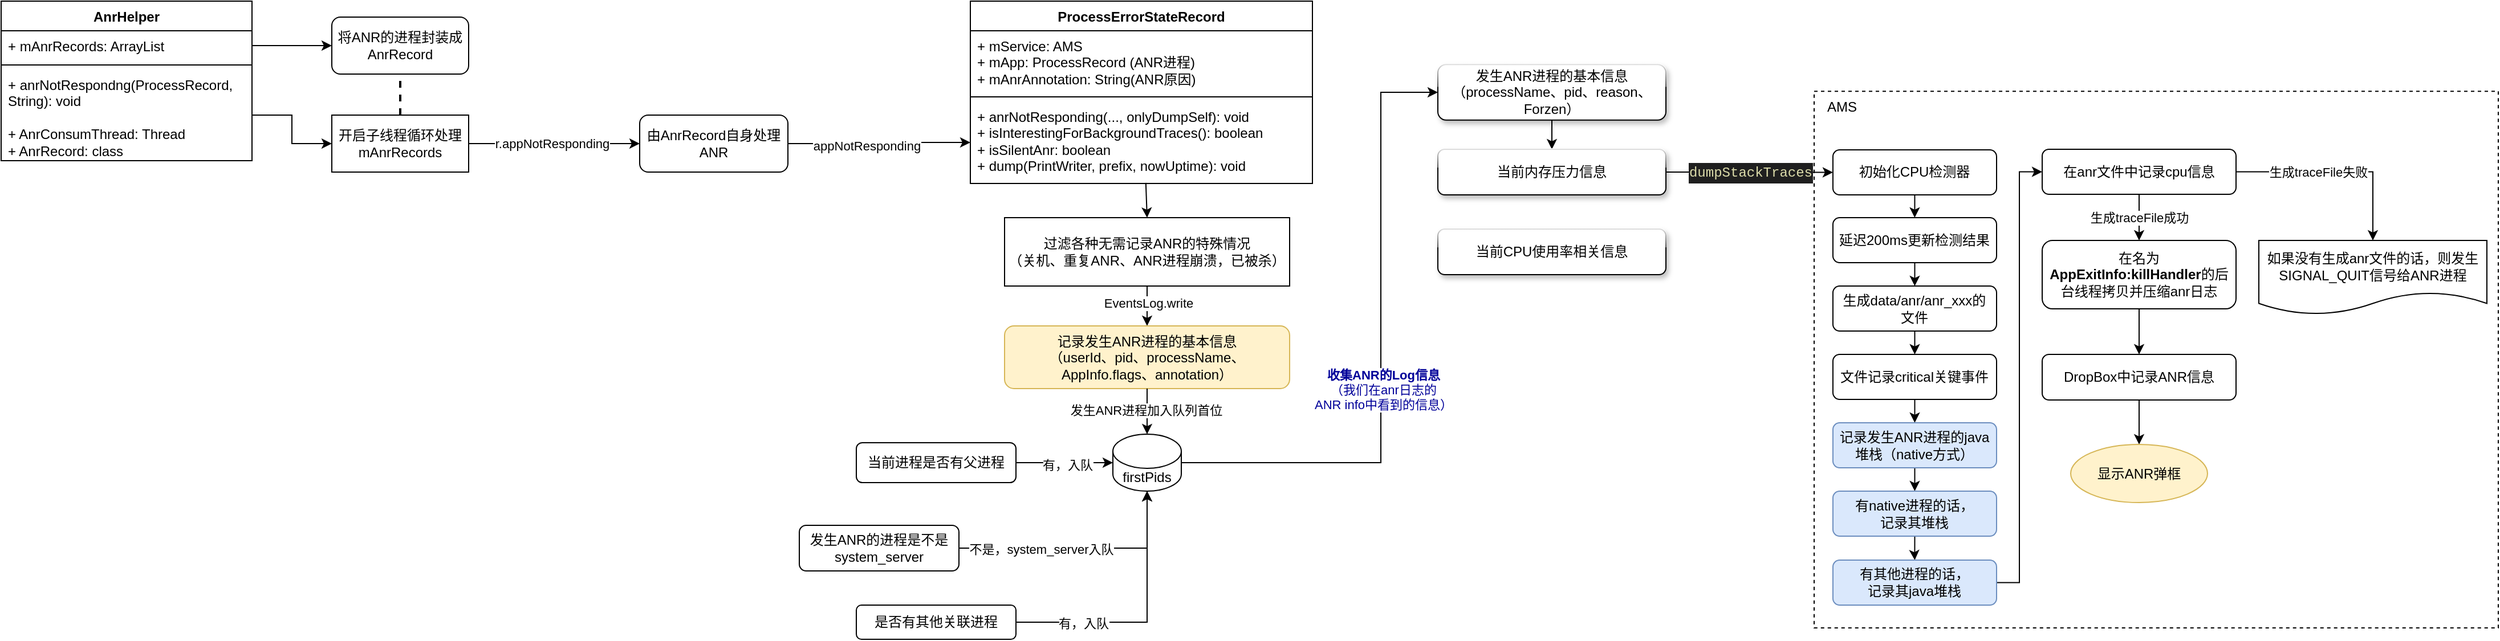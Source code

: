 <mxfile version="26.0.2">
  <diagram name="第 1 页" id="IUch3kbttEaooQWE55ov">
    <mxGraphModel dx="2261" dy="761" grid="1" gridSize="10" guides="1" tooltips="1" connect="1" arrows="1" fold="1" page="1" pageScale="1" pageWidth="827" pageHeight="1169" math="0" shadow="0">
      <root>
        <mxCell id="0" />
        <mxCell id="1" parent="0" />
        <mxCell id="9Ol01QthjV8QTU_3nUss-1" value="" style="rounded=0;whiteSpace=wrap;html=1;dashed=1;" vertex="1" parent="1">
          <mxGeometry x="1460" y="379.13" width="600" height="470.87" as="geometry" />
        </mxCell>
        <mxCell id="9Ol01QthjV8QTU_3nUss-2" value="AnrHelper" style="swimlane;fontStyle=1;align=center;verticalAlign=top;childLayout=stackLayout;horizontal=1;startSize=26;horizontalStack=0;resizeParent=1;resizeParentMax=0;resizeLast=0;collapsible=1;marginBottom=0;whiteSpace=wrap;html=1;" vertex="1" parent="1">
          <mxGeometry x="-130" y="300" width="220" height="140" as="geometry" />
        </mxCell>
        <mxCell id="9Ol01QthjV8QTU_3nUss-3" value="+ mAnrRecords: ArrayList" style="text;strokeColor=none;fillColor=none;align=left;verticalAlign=top;spacingLeft=4;spacingRight=4;overflow=hidden;rotatable=0;points=[[0,0.5],[1,0.5]];portConstraint=eastwest;whiteSpace=wrap;html=1;" vertex="1" parent="9Ol01QthjV8QTU_3nUss-2">
          <mxGeometry y="26" width="220" height="26" as="geometry" />
        </mxCell>
        <mxCell id="9Ol01QthjV8QTU_3nUss-4" value="" style="line;strokeWidth=1;fillColor=none;align=left;verticalAlign=middle;spacingTop=-1;spacingLeft=3;spacingRight=3;rotatable=0;labelPosition=right;points=[];portConstraint=eastwest;strokeColor=inherit;" vertex="1" parent="9Ol01QthjV8QTU_3nUss-2">
          <mxGeometry y="52" width="220" height="8" as="geometry" />
        </mxCell>
        <mxCell id="9Ol01QthjV8QTU_3nUss-5" value="+ anrNotRespondng(ProcessRecord, String): void&lt;div&gt;&lt;br&gt;&lt;/div&gt;&lt;div&gt;+ AnrConsumThread: Thread&lt;/div&gt;&lt;div&gt;+ AnrRecord: class&lt;/div&gt;" style="text;strokeColor=none;fillColor=none;align=left;verticalAlign=top;spacingLeft=4;spacingRight=4;overflow=hidden;rotatable=0;points=[[0,0.5],[1,0.5]];portConstraint=eastwest;whiteSpace=wrap;html=1;" vertex="1" parent="9Ol01QthjV8QTU_3nUss-2">
          <mxGeometry y="60" width="220" height="80" as="geometry" />
        </mxCell>
        <mxCell id="9Ol01QthjV8QTU_3nUss-6" value="将ANR的进程封装成AnrRecord" style="rounded=1;whiteSpace=wrap;html=1;" vertex="1" parent="1">
          <mxGeometry x="160" y="314" width="120" height="50" as="geometry" />
        </mxCell>
        <mxCell id="9Ol01QthjV8QTU_3nUss-7" style="edgeStyle=orthogonalEdgeStyle;rounded=0;orthogonalLoop=1;jettySize=auto;html=1;exitX=1;exitY=0.5;exitDx=0;exitDy=0;entryX=0;entryY=0.5;entryDx=0;entryDy=0;" edge="1" parent="1" source="9Ol01QthjV8QTU_3nUss-3" target="9Ol01QthjV8QTU_3nUss-6">
          <mxGeometry relative="1" as="geometry" />
        </mxCell>
        <mxCell id="9Ol01QthjV8QTU_3nUss-8" style="edgeStyle=orthogonalEdgeStyle;rounded=0;orthogonalLoop=1;jettySize=auto;html=1;exitX=1;exitY=0.5;exitDx=0;exitDy=0;" edge="1" parent="1" source="9Ol01QthjV8QTU_3nUss-10" target="9Ol01QthjV8QTU_3nUss-15">
          <mxGeometry relative="1" as="geometry" />
        </mxCell>
        <mxCell id="9Ol01QthjV8QTU_3nUss-9" value="r.appNotResponding" style="edgeLabel;html=1;align=center;verticalAlign=middle;resizable=0;points=[];" vertex="1" connectable="0" parent="9Ol01QthjV8QTU_3nUss-8">
          <mxGeometry x="-0.036" relative="1" as="geometry">
            <mxPoint as="offset" />
          </mxGeometry>
        </mxCell>
        <mxCell id="9Ol01QthjV8QTU_3nUss-10" value="开启子线程循环处理mAnrRecords" style="rounded=0;whiteSpace=wrap;html=1;" vertex="1" parent="1">
          <mxGeometry x="160" y="400" width="120" height="50" as="geometry" />
        </mxCell>
        <mxCell id="9Ol01QthjV8QTU_3nUss-11" style="edgeStyle=orthogonalEdgeStyle;rounded=0;orthogonalLoop=1;jettySize=auto;html=1;exitX=1;exitY=0.5;exitDx=0;exitDy=0;entryX=0;entryY=0.5;entryDx=0;entryDy=0;dashed=1;dashPattern=13;" edge="1" parent="1" source="9Ol01QthjV8QTU_3nUss-5" target="9Ol01QthjV8QTU_3nUss-10">
          <mxGeometry relative="1" as="geometry" />
        </mxCell>
        <mxCell id="9Ol01QthjV8QTU_3nUss-12" value="" style="endArrow=true;dashed=1;html=1;strokeWidth=2;rounded=0;entryX=0.5;entryY=1;entryDx=0;entryDy=0;exitX=0.5;exitY=0;exitDx=0;exitDy=0;" edge="1" parent="1" source="9Ol01QthjV8QTU_3nUss-10" target="9Ol01QthjV8QTU_3nUss-6">
          <mxGeometry width="50" height="50" relative="1" as="geometry">
            <mxPoint x="90" y="520" as="sourcePoint" />
            <mxPoint x="140" y="470" as="targetPoint" />
          </mxGeometry>
        </mxCell>
        <mxCell id="9Ol01QthjV8QTU_3nUss-13" style="edgeStyle=orthogonalEdgeStyle;rounded=0;orthogonalLoop=1;jettySize=auto;html=1;exitX=1;exitY=0.5;exitDx=0;exitDy=0;" edge="1" parent="1" source="9Ol01QthjV8QTU_3nUss-15" target="9Ol01QthjV8QTU_3nUss-19">
          <mxGeometry relative="1" as="geometry" />
        </mxCell>
        <mxCell id="9Ol01QthjV8QTU_3nUss-14" value="appNotResponding" style="edgeLabel;html=1;align=center;verticalAlign=middle;resizable=0;points=[];" vertex="1" connectable="0" parent="9Ol01QthjV8QTU_3nUss-13">
          <mxGeometry x="-0.15" y="-2" relative="1" as="geometry">
            <mxPoint as="offset" />
          </mxGeometry>
        </mxCell>
        <mxCell id="9Ol01QthjV8QTU_3nUss-15" value="由AnrRecord自身处理ANR" style="rounded=1;whiteSpace=wrap;html=1;" vertex="1" parent="1">
          <mxGeometry x="430" y="400" width="130" height="50" as="geometry" />
        </mxCell>
        <mxCell id="9Ol01QthjV8QTU_3nUss-16" value="ProcessErrorStateRecord" style="swimlane;fontStyle=1;align=center;verticalAlign=top;childLayout=stackLayout;horizontal=1;startSize=26;horizontalStack=0;resizeParent=1;resizeParentMax=0;resizeLast=0;collapsible=1;marginBottom=0;whiteSpace=wrap;html=1;" vertex="1" parent="1">
          <mxGeometry x="720" y="300" width="300" height="160" as="geometry" />
        </mxCell>
        <mxCell id="9Ol01QthjV8QTU_3nUss-17" value="+ mService: AMS&lt;div&gt;&lt;div&gt;+ mApp: ProcessRecord (ANR进程)&lt;br&gt;&lt;div&gt;+ mAnrAnnotation: String(ANR原因)&lt;/div&gt;&lt;/div&gt;&lt;/div&gt;" style="text;strokeColor=none;fillColor=none;align=left;verticalAlign=top;spacingLeft=4;spacingRight=4;overflow=hidden;rotatable=0;points=[[0,0.5],[1,0.5]];portConstraint=eastwest;whiteSpace=wrap;html=1;" vertex="1" parent="9Ol01QthjV8QTU_3nUss-16">
          <mxGeometry y="26" width="300" height="54" as="geometry" />
        </mxCell>
        <mxCell id="9Ol01QthjV8QTU_3nUss-18" value="" style="line;strokeWidth=1;fillColor=none;align=left;verticalAlign=middle;spacingTop=-1;spacingLeft=3;spacingRight=3;rotatable=0;labelPosition=right;points=[];portConstraint=eastwest;strokeColor=inherit;" vertex="1" parent="9Ol01QthjV8QTU_3nUss-16">
          <mxGeometry y="80" width="300" height="8" as="geometry" />
        </mxCell>
        <mxCell id="9Ol01QthjV8QTU_3nUss-19" value="+ anrNotResponding(..., onlyDumpSelf): void&lt;div&gt;+ isInterestingForBackgroundTraces(): boolean&lt;/div&gt;&lt;div&gt;+ isSilentAnr: boolean&lt;/div&gt;&lt;div&gt;+ dump(PrintWriter, prefix, nowUptime): void&lt;/div&gt;" style="text;strokeColor=none;fillColor=none;align=left;verticalAlign=top;spacingLeft=4;spacingRight=4;overflow=hidden;rotatable=0;points=[[0,0.5],[1,0.5]];portConstraint=eastwest;whiteSpace=wrap;html=1;" vertex="1" parent="9Ol01QthjV8QTU_3nUss-16">
          <mxGeometry y="88" width="300" height="72" as="geometry" />
        </mxCell>
        <mxCell id="9Ol01QthjV8QTU_3nUss-20" style="edgeStyle=orthogonalEdgeStyle;rounded=0;orthogonalLoop=1;jettySize=auto;html=1;exitX=0.5;exitY=1;exitDx=0;exitDy=0;entryX=0.5;entryY=0;entryDx=0;entryDy=0;" edge="1" parent="1" source="9Ol01QthjV8QTU_3nUss-22" target="9Ol01QthjV8QTU_3nUss-24">
          <mxGeometry relative="1" as="geometry" />
        </mxCell>
        <mxCell id="9Ol01QthjV8QTU_3nUss-21" value="EventsLog.write" style="edgeLabel;html=1;align=center;verticalAlign=middle;resizable=0;points=[];" vertex="1" connectable="0" parent="9Ol01QthjV8QTU_3nUss-20">
          <mxGeometry x="-0.143" y="1" relative="1" as="geometry">
            <mxPoint as="offset" />
          </mxGeometry>
        </mxCell>
        <mxCell id="9Ol01QthjV8QTU_3nUss-22" value="过滤各种无需记录ANR的特殊情况&lt;div&gt;（关机、重复ANR、ANR进程崩溃，已被杀）&lt;/div&gt;" style="rounded=0;whiteSpace=wrap;html=1;" vertex="1" parent="1">
          <mxGeometry x="750" y="490" width="250" height="60" as="geometry" />
        </mxCell>
        <mxCell id="9Ol01QthjV8QTU_3nUss-23" value="" style="endArrow=classic;html=1;rounded=0;entryX=0.5;entryY=0;entryDx=0;entryDy=0;exitX=0.513;exitY=0.992;exitDx=0;exitDy=0;exitPerimeter=0;" edge="1" parent="1" source="9Ol01QthjV8QTU_3nUss-19" target="9Ol01QthjV8QTU_3nUss-22">
          <mxGeometry width="50" height="50" relative="1" as="geometry">
            <mxPoint x="870" y="461" as="sourcePoint" />
            <mxPoint x="660" y="510" as="targetPoint" />
          </mxGeometry>
        </mxCell>
        <mxCell id="9Ol01QthjV8QTU_3nUss-24" value="记录发生ANR进程的基本信息&lt;div&gt;（userId、pid、processName、AppInfo.flags、annotation）&lt;/div&gt;" style="rounded=1;whiteSpace=wrap;html=1;fillColor=#fff2cc;strokeColor=#d6b656;" vertex="1" parent="1">
          <mxGeometry x="750" y="585" width="250" height="55" as="geometry" />
        </mxCell>
        <mxCell id="9Ol01QthjV8QTU_3nUss-25" style="edgeStyle=orthogonalEdgeStyle;rounded=0;orthogonalLoop=1;jettySize=auto;html=1;exitX=1;exitY=0.5;exitDx=0;exitDy=0;exitPerimeter=0;entryX=0;entryY=0.5;entryDx=0;entryDy=0;" edge="1" parent="1" source="9Ol01QthjV8QTU_3nUss-27" target="9Ol01QthjV8QTU_3nUss-40">
          <mxGeometry relative="1" as="geometry">
            <Array as="points">
              <mxPoint x="1080" y="705" />
              <mxPoint x="1080" y="380" />
            </Array>
          </mxGeometry>
        </mxCell>
        <mxCell id="9Ol01QthjV8QTU_3nUss-26" value="&lt;b&gt;收集ANR的Log信息&lt;/b&gt;&lt;div&gt;（我们在anr日志的&lt;/div&gt;&lt;div&gt;ANR info中看到的信息）&lt;/div&gt;" style="edgeLabel;html=1;align=center;verticalAlign=middle;resizable=0;points=[];labelBorderColor=none;fontColor=#000099;" vertex="1" connectable="0" parent="9Ol01QthjV8QTU_3nUss-25">
          <mxGeometry x="-0.129" y="-2" relative="1" as="geometry">
            <mxPoint as="offset" />
          </mxGeometry>
        </mxCell>
        <mxCell id="9Ol01QthjV8QTU_3nUss-27" value="firstPids" style="shape=cylinder3;whiteSpace=wrap;html=1;boundedLbl=1;backgroundOutline=1;size=15;" vertex="1" parent="1">
          <mxGeometry x="845" y="680" width="60" height="50" as="geometry" />
        </mxCell>
        <mxCell id="9Ol01QthjV8QTU_3nUss-28" style="edgeStyle=orthogonalEdgeStyle;rounded=0;orthogonalLoop=1;jettySize=auto;html=1;exitX=0.5;exitY=1;exitDx=0;exitDy=0;entryX=0.5;entryY=0;entryDx=0;entryDy=0;entryPerimeter=0;" edge="1" parent="1" source="9Ol01QthjV8QTU_3nUss-24" target="9Ol01QthjV8QTU_3nUss-27">
          <mxGeometry relative="1" as="geometry" />
        </mxCell>
        <mxCell id="9Ol01QthjV8QTU_3nUss-29" value="发生ANR进程加入队列首位" style="edgeLabel;html=1;align=center;verticalAlign=middle;resizable=0;points=[];" vertex="1" connectable="0" parent="9Ol01QthjV8QTU_3nUss-28">
          <mxGeometry x="-0.07" y="-1" relative="1" as="geometry">
            <mxPoint as="offset" />
          </mxGeometry>
        </mxCell>
        <mxCell id="9Ol01QthjV8QTU_3nUss-30" value="当前进程是否有父进程" style="rounded=1;whiteSpace=wrap;html=1;" vertex="1" parent="1">
          <mxGeometry x="620" y="687.5" width="140" height="35" as="geometry" />
        </mxCell>
        <mxCell id="9Ol01QthjV8QTU_3nUss-31" style="edgeStyle=orthogonalEdgeStyle;rounded=0;orthogonalLoop=1;jettySize=auto;html=1;exitX=1;exitY=0.5;exitDx=0;exitDy=0;entryX=0;entryY=0.5;entryDx=0;entryDy=0;entryPerimeter=0;" edge="1" parent="1" source="9Ol01QthjV8QTU_3nUss-30" target="9Ol01QthjV8QTU_3nUss-27">
          <mxGeometry relative="1" as="geometry" />
        </mxCell>
        <mxCell id="9Ol01QthjV8QTU_3nUss-32" value="有，入队" style="edgeLabel;html=1;align=center;verticalAlign=middle;resizable=0;points=[];" vertex="1" connectable="0" parent="9Ol01QthjV8QTU_3nUss-31">
          <mxGeometry x="0.045" y="-2" relative="1" as="geometry">
            <mxPoint as="offset" />
          </mxGeometry>
        </mxCell>
        <mxCell id="9Ol01QthjV8QTU_3nUss-33" value="发生ANR的进程是不是system_server" style="rounded=1;whiteSpace=wrap;html=1;" vertex="1" parent="1">
          <mxGeometry x="570" y="760" width="140" height="40" as="geometry" />
        </mxCell>
        <mxCell id="9Ol01QthjV8QTU_3nUss-34" style="edgeStyle=orthogonalEdgeStyle;rounded=0;orthogonalLoop=1;jettySize=auto;html=1;exitX=1;exitY=0.5;exitDx=0;exitDy=0;entryX=0.5;entryY=1;entryDx=0;entryDy=0;entryPerimeter=0;" edge="1" parent="1" source="9Ol01QthjV8QTU_3nUss-33" target="9Ol01QthjV8QTU_3nUss-27">
          <mxGeometry relative="1" as="geometry" />
        </mxCell>
        <mxCell id="9Ol01QthjV8QTU_3nUss-35" value="不是，system_server入队" style="edgeLabel;html=1;align=center;verticalAlign=middle;resizable=0;points=[];" vertex="1" connectable="0" parent="9Ol01QthjV8QTU_3nUss-34">
          <mxGeometry x="-0.336" y="-1" relative="1" as="geometry">
            <mxPoint as="offset" />
          </mxGeometry>
        </mxCell>
        <mxCell id="9Ol01QthjV8QTU_3nUss-36" value="是否有其他关联进程" style="rounded=1;whiteSpace=wrap;html=1;" vertex="1" parent="1">
          <mxGeometry x="620" y="830" width="140" height="30" as="geometry" />
        </mxCell>
        <mxCell id="9Ol01QthjV8QTU_3nUss-37" style="edgeStyle=orthogonalEdgeStyle;rounded=0;orthogonalLoop=1;jettySize=auto;html=1;exitX=1;exitY=0.5;exitDx=0;exitDy=0;entryX=0.5;entryY=1;entryDx=0;entryDy=0;entryPerimeter=0;" edge="1" parent="1" source="9Ol01QthjV8QTU_3nUss-36" target="9Ol01QthjV8QTU_3nUss-27">
          <mxGeometry relative="1" as="geometry" />
        </mxCell>
        <mxCell id="9Ol01QthjV8QTU_3nUss-38" value="有，入队" style="edgeLabel;html=1;align=center;verticalAlign=middle;resizable=0;points=[];" vertex="1" connectable="0" parent="9Ol01QthjV8QTU_3nUss-37">
          <mxGeometry x="-0.486" y="-1" relative="1" as="geometry">
            <mxPoint as="offset" />
          </mxGeometry>
        </mxCell>
        <mxCell id="9Ol01QthjV8QTU_3nUss-39" style="edgeStyle=orthogonalEdgeStyle;rounded=0;orthogonalLoop=1;jettySize=auto;html=1;exitX=0.5;exitY=1;exitDx=0;exitDy=0;entryX=0.5;entryY=0;entryDx=0;entryDy=0;" edge="1" parent="1" source="9Ol01QthjV8QTU_3nUss-40" target="9Ol01QthjV8QTU_3nUss-43">
          <mxGeometry relative="1" as="geometry" />
        </mxCell>
        <mxCell id="9Ol01QthjV8QTU_3nUss-40" value="发生ANR进程的基本信息&lt;div&gt;（processName、pid、reason、Forzen）&lt;/div&gt;" style="rounded=1;whiteSpace=wrap;html=1;glass=1;shadow=1;" vertex="1" parent="1">
          <mxGeometry x="1130" y="355.62" width="200" height="48.75" as="geometry" />
        </mxCell>
        <mxCell id="9Ol01QthjV8QTU_3nUss-41" style="edgeStyle=orthogonalEdgeStyle;rounded=0;orthogonalLoop=1;jettySize=auto;html=1;exitX=1;exitY=0.5;exitDx=0;exitDy=0;entryX=0;entryY=0.5;entryDx=0;entryDy=0;" edge="1" parent="1" source="9Ol01QthjV8QTU_3nUss-43" target="9Ol01QthjV8QTU_3nUss-47">
          <mxGeometry relative="1" as="geometry" />
        </mxCell>
        <mxCell id="9Ol01QthjV8QTU_3nUss-42" value="&lt;div style=&quot;color: rgb(204, 204, 204); background-color: rgb(31, 31, 31); font-family: Menlo, Monaco, &amp;quot;Courier New&amp;quot;, monospace; font-size: 12px; line-height: 18px; white-space-collapse: preserve;&quot;&gt;&lt;span style=&quot;color: #dcdcaa;&quot;&gt;dumpStackTraces&lt;/span&gt;&lt;/div&gt;" style="edgeLabel;html=1;align=center;verticalAlign=middle;resizable=0;points=[];" vertex="1" connectable="0" parent="9Ol01QthjV8QTU_3nUss-41">
          <mxGeometry x="0.006" y="1" relative="1" as="geometry">
            <mxPoint as="offset" />
          </mxGeometry>
        </mxCell>
        <mxCell id="9Ol01QthjV8QTU_3nUss-43" value="当前内存压力信息" style="rounded=1;whiteSpace=wrap;html=1;glass=1;shadow=1;" vertex="1" parent="1">
          <mxGeometry x="1130" y="430" width="200" height="40" as="geometry" />
        </mxCell>
        <mxCell id="9Ol01QthjV8QTU_3nUss-44" value="当前CPU使用率相关信息" style="rounded=1;whiteSpace=wrap;html=1;glass=1;shadow=1;" vertex="1" parent="1">
          <mxGeometry x="1130" y="500" width="200" height="40" as="geometry" />
        </mxCell>
        <mxCell id="9Ol01QthjV8QTU_3nUss-45" value="AMS" style="text;html=1;align=center;verticalAlign=middle;whiteSpace=wrap;rounded=0;" vertex="1" parent="1">
          <mxGeometry x="1460.005" y="379.128" width="49.412" height="28.696" as="geometry" />
        </mxCell>
        <mxCell id="9Ol01QthjV8QTU_3nUss-46" style="edgeStyle=orthogonalEdgeStyle;rounded=0;orthogonalLoop=1;jettySize=auto;html=1;exitX=0.5;exitY=1;exitDx=0;exitDy=0;" edge="1" parent="1" source="9Ol01QthjV8QTU_3nUss-47" target="9Ol01QthjV8QTU_3nUss-49">
          <mxGeometry relative="1" as="geometry" />
        </mxCell>
        <mxCell id="9Ol01QthjV8QTU_3nUss-47" value="初始化CPU检测器" style="rounded=1;whiteSpace=wrap;html=1;" vertex="1" parent="1">
          <mxGeometry x="1476.47" y="430.52" width="143.53" height="39.48" as="geometry" />
        </mxCell>
        <mxCell id="9Ol01QthjV8QTU_3nUss-48" style="edgeStyle=orthogonalEdgeStyle;rounded=0;orthogonalLoop=1;jettySize=auto;html=1;exitX=0.5;exitY=1;exitDx=0;exitDy=0;entryX=0.5;entryY=0;entryDx=0;entryDy=0;" edge="1" parent="1" source="9Ol01QthjV8QTU_3nUss-49" target="9Ol01QthjV8QTU_3nUss-51">
          <mxGeometry relative="1" as="geometry" />
        </mxCell>
        <mxCell id="9Ol01QthjV8QTU_3nUss-49" value="延迟200ms更新检测结果" style="rounded=1;whiteSpace=wrap;html=1;" vertex="1" parent="1">
          <mxGeometry x="1476.47" y="490" width="143.53" height="39.48" as="geometry" />
        </mxCell>
        <mxCell id="9Ol01QthjV8QTU_3nUss-50" style="edgeStyle=orthogonalEdgeStyle;rounded=0;orthogonalLoop=1;jettySize=auto;html=1;exitX=0.5;exitY=1;exitDx=0;exitDy=0;entryX=0.5;entryY=0;entryDx=0;entryDy=0;" edge="1" parent="1" source="9Ol01QthjV8QTU_3nUss-51" target="9Ol01QthjV8QTU_3nUss-53">
          <mxGeometry relative="1" as="geometry" />
        </mxCell>
        <mxCell id="9Ol01QthjV8QTU_3nUss-51" value="生成data/anr/anr_xxx的&lt;div&gt;文件&lt;/div&gt;" style="rounded=1;whiteSpace=wrap;html=1;" vertex="1" parent="1">
          <mxGeometry x="1476.47" y="550" width="143.53" height="39.48" as="geometry" />
        </mxCell>
        <mxCell id="9Ol01QthjV8QTU_3nUss-52" style="edgeStyle=orthogonalEdgeStyle;rounded=0;orthogonalLoop=1;jettySize=auto;html=1;exitX=0.5;exitY=1;exitDx=0;exitDy=0;entryX=0.5;entryY=0;entryDx=0;entryDy=0;" edge="1" parent="1" source="9Ol01QthjV8QTU_3nUss-53" target="9Ol01QthjV8QTU_3nUss-55">
          <mxGeometry relative="1" as="geometry" />
        </mxCell>
        <mxCell id="9Ol01QthjV8QTU_3nUss-53" value="文件记录critical关键事件" style="rounded=1;whiteSpace=wrap;html=1;" vertex="1" parent="1">
          <mxGeometry x="1476.47" y="610" width="143.53" height="39.48" as="geometry" />
        </mxCell>
        <mxCell id="9Ol01QthjV8QTU_3nUss-54" style="edgeStyle=orthogonalEdgeStyle;rounded=0;orthogonalLoop=1;jettySize=auto;html=1;exitX=0.5;exitY=1;exitDx=0;exitDy=0;entryX=0.5;entryY=0;entryDx=0;entryDy=0;" edge="1" parent="1" source="9Ol01QthjV8QTU_3nUss-55" target="9Ol01QthjV8QTU_3nUss-57">
          <mxGeometry relative="1" as="geometry" />
        </mxCell>
        <mxCell id="9Ol01QthjV8QTU_3nUss-55" value="记录发生ANR进程的java堆栈（native方式）" style="rounded=1;whiteSpace=wrap;html=1;fillColor=#dae8fc;strokeColor=#6c8ebf;" vertex="1" parent="1">
          <mxGeometry x="1476.47" y="670" width="143.53" height="39.48" as="geometry" />
        </mxCell>
        <mxCell id="9Ol01QthjV8QTU_3nUss-56" style="edgeStyle=orthogonalEdgeStyle;rounded=0;orthogonalLoop=1;jettySize=auto;html=1;exitX=0.5;exitY=1;exitDx=0;exitDy=0;" edge="1" parent="1" source="9Ol01QthjV8QTU_3nUss-57" target="9Ol01QthjV8QTU_3nUss-59">
          <mxGeometry relative="1" as="geometry" />
        </mxCell>
        <mxCell id="9Ol01QthjV8QTU_3nUss-57" value="有native进程的话，&lt;div&gt;记录其堆栈&lt;/div&gt;" style="rounded=1;whiteSpace=wrap;html=1;fillColor=#dae8fc;strokeColor=#6c8ebf;" vertex="1" parent="1">
          <mxGeometry x="1476.47" y="730" width="143.53" height="39.48" as="geometry" />
        </mxCell>
        <mxCell id="9Ol01QthjV8QTU_3nUss-58" style="edgeStyle=orthogonalEdgeStyle;rounded=0;orthogonalLoop=1;jettySize=auto;html=1;exitX=1;exitY=0.5;exitDx=0;exitDy=0;entryX=0;entryY=0.5;entryDx=0;entryDy=0;" edge="1" parent="1" source="9Ol01QthjV8QTU_3nUss-59" target="9Ol01QthjV8QTU_3nUss-64">
          <mxGeometry relative="1" as="geometry" />
        </mxCell>
        <mxCell id="9Ol01QthjV8QTU_3nUss-59" value="有其他进程的话，&lt;div&gt;记录其java堆栈&lt;/div&gt;" style="rounded=1;whiteSpace=wrap;html=1;fillColor=#dae8fc;strokeColor=#6c8ebf;" vertex="1" parent="1">
          <mxGeometry x="1476.47" y="790.52" width="143.53" height="39.48" as="geometry" />
        </mxCell>
        <mxCell id="9Ol01QthjV8QTU_3nUss-60" style="edgeStyle=orthogonalEdgeStyle;rounded=0;orthogonalLoop=1;jettySize=auto;html=1;exitX=1;exitY=0.5;exitDx=0;exitDy=0;entryX=0.5;entryY=0;entryDx=0;entryDy=0;" edge="1" parent="1" source="9Ol01QthjV8QTU_3nUss-64" target="9Ol01QthjV8QTU_3nUss-65">
          <mxGeometry relative="1" as="geometry" />
        </mxCell>
        <mxCell id="9Ol01QthjV8QTU_3nUss-61" value="生成traceFile失败" style="edgeLabel;html=1;align=center;verticalAlign=middle;resizable=0;points=[];" vertex="1" connectable="0" parent="9Ol01QthjV8QTU_3nUss-60">
          <mxGeometry x="-0.2" relative="1" as="geometry">
            <mxPoint as="offset" />
          </mxGeometry>
        </mxCell>
        <mxCell id="9Ol01QthjV8QTU_3nUss-62" style="edgeStyle=orthogonalEdgeStyle;rounded=0;orthogonalLoop=1;jettySize=auto;html=1;exitX=0.5;exitY=1;exitDx=0;exitDy=0;entryX=0.5;entryY=0;entryDx=0;entryDy=0;" edge="1" parent="1" source="9Ol01QthjV8QTU_3nUss-64" target="9Ol01QthjV8QTU_3nUss-67">
          <mxGeometry relative="1" as="geometry" />
        </mxCell>
        <mxCell id="9Ol01QthjV8QTU_3nUss-63" value="生成traceFile成功" style="edgeLabel;html=1;align=center;verticalAlign=middle;resizable=0;points=[];" vertex="1" connectable="0" parent="9Ol01QthjV8QTU_3nUss-62">
          <mxGeometry x="0.003" relative="1" as="geometry">
            <mxPoint as="offset" />
          </mxGeometry>
        </mxCell>
        <mxCell id="9Ol01QthjV8QTU_3nUss-64" value="在anr文件中记录cpu信息" style="rounded=1;whiteSpace=wrap;html=1;" vertex="1" parent="1">
          <mxGeometry x="1660" y="430" width="170" height="39.48" as="geometry" />
        </mxCell>
        <mxCell id="9Ol01QthjV8QTU_3nUss-65" value="如果没有生成anr文件的话，则发生SIGNAL_QUIT信号给ANR进程" style="shape=document;whiteSpace=wrap;html=1;boundedLbl=1;" vertex="1" parent="1">
          <mxGeometry x="1850" y="510" width="200" height="65" as="geometry" />
        </mxCell>
        <mxCell id="9Ol01QthjV8QTU_3nUss-66" style="edgeStyle=orthogonalEdgeStyle;rounded=0;orthogonalLoop=1;jettySize=auto;html=1;exitX=0.5;exitY=1;exitDx=0;exitDy=0;entryX=0.5;entryY=0;entryDx=0;entryDy=0;" edge="1" parent="1" source="9Ol01QthjV8QTU_3nUss-67" target="9Ol01QthjV8QTU_3nUss-69">
          <mxGeometry relative="1" as="geometry" />
        </mxCell>
        <mxCell id="9Ol01QthjV8QTU_3nUss-67" value="在名为&lt;b&gt;AppExitInfo:killHandler&lt;/b&gt;的后台线程拷贝并压缩anr日志" style="rounded=1;whiteSpace=wrap;html=1;" vertex="1" parent="1">
          <mxGeometry x="1660" y="510" width="170" height="60" as="geometry" />
        </mxCell>
        <mxCell id="9Ol01QthjV8QTU_3nUss-68" style="edgeStyle=orthogonalEdgeStyle;rounded=0;orthogonalLoop=1;jettySize=auto;html=1;exitX=0.5;exitY=1;exitDx=0;exitDy=0;entryX=0.5;entryY=0;entryDx=0;entryDy=0;" edge="1" parent="1" source="9Ol01QthjV8QTU_3nUss-69" target="9Ol01QthjV8QTU_3nUss-70">
          <mxGeometry relative="1" as="geometry" />
        </mxCell>
        <mxCell id="9Ol01QthjV8QTU_3nUss-69" value="DropBox中记录ANR信息" style="rounded=1;whiteSpace=wrap;html=1;" vertex="1" parent="1">
          <mxGeometry x="1660" y="610" width="170" height="40" as="geometry" />
        </mxCell>
        <mxCell id="9Ol01QthjV8QTU_3nUss-70" value="显示ANR弹框" style="ellipse;whiteSpace=wrap;html=1;fillColor=#fff2cc;strokeColor=#d6b656;" vertex="1" parent="1">
          <mxGeometry x="1685" y="689" width="120" height="51" as="geometry" />
        </mxCell>
      </root>
    </mxGraphModel>
  </diagram>
</mxfile>
